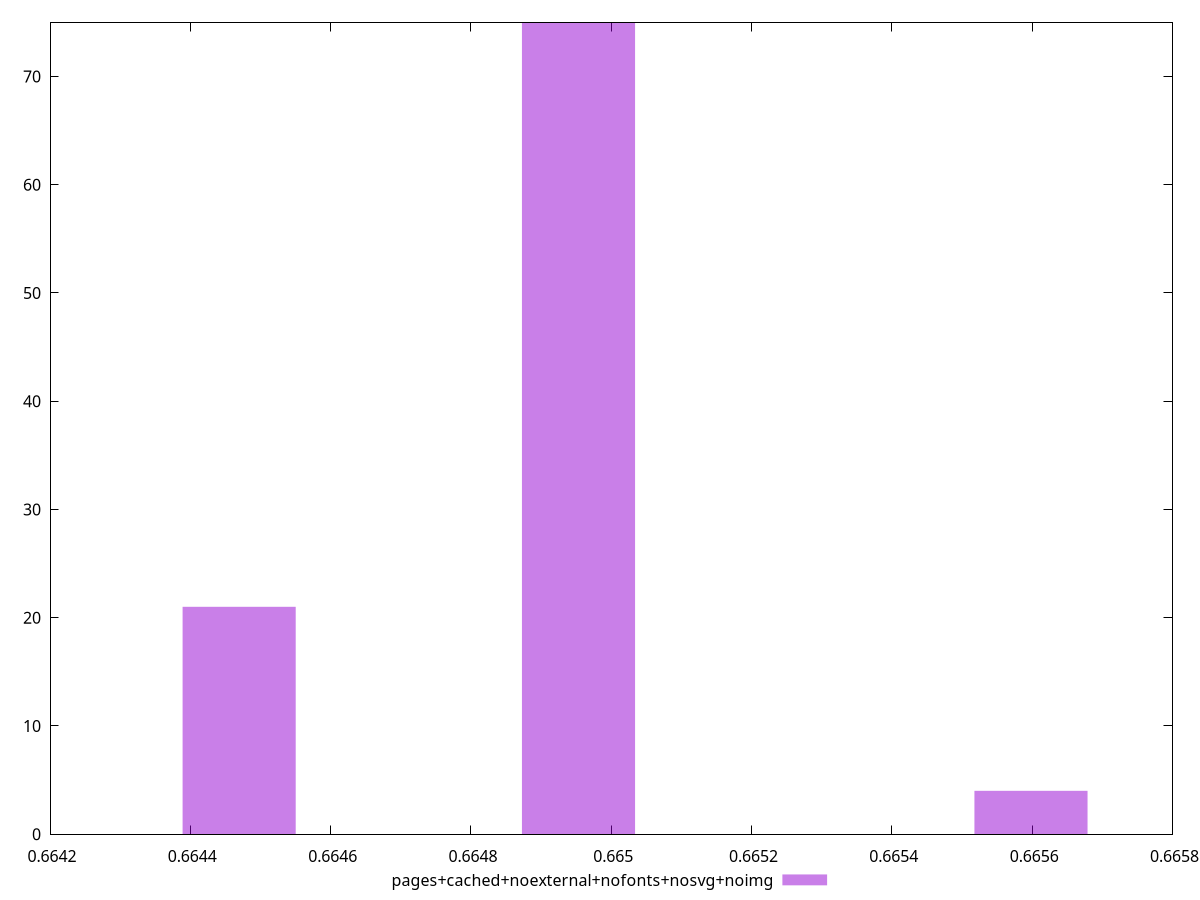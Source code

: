$_pagesCachedNoexternalNofontsNosvgNoimg <<EOF
0.6644696029501482 21
0.6649533226319853 75
0.6655982822077681 4
EOF
set key outside below
set terminal pngcairo
set output "report_00006_2020-11-02T20-21-41.718Z/uses-rel-preload/pages+cached+noexternal+nofonts+nosvg+noimg//hist.png"
set yrange [0:75]
set boxwidth 0.00016123989394568024
set style fill transparent solid 0.5 noborder
plot $_pagesCachedNoexternalNofontsNosvgNoimg title "pages+cached+noexternal+nofonts+nosvg+noimg" with boxes ,
